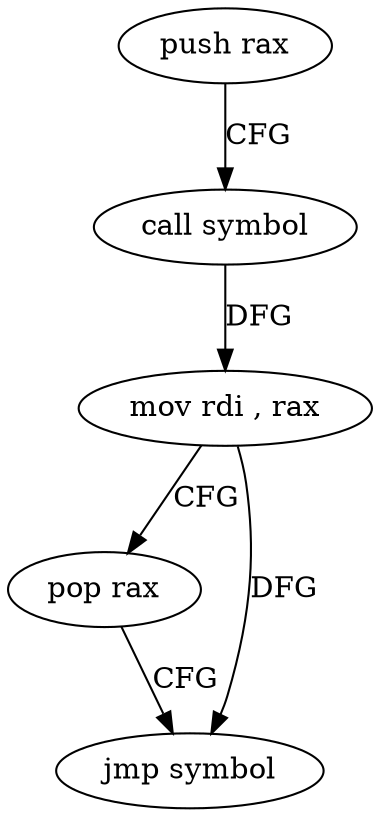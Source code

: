digraph "func" {
"4215872" [label = "push rax" ]
"4215873" [label = "call symbol" ]
"4215878" [label = "mov rdi , rax" ]
"4215881" [label = "pop rax" ]
"4215882" [label = "jmp symbol" ]
"4215872" -> "4215873" [ label = "CFG" ]
"4215873" -> "4215878" [ label = "DFG" ]
"4215878" -> "4215881" [ label = "CFG" ]
"4215878" -> "4215882" [ label = "DFG" ]
"4215881" -> "4215882" [ label = "CFG" ]
}
